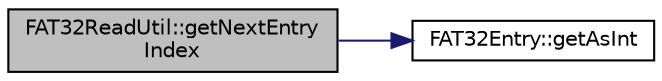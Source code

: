 digraph "FAT32ReadUtil::getNextEntryIndex"
{
  edge [fontname="Helvetica",fontsize="10",labelfontname="Helvetica",labelfontsize="10"];
  node [fontname="Helvetica",fontsize="10",shape=record];
  rankdir="LR";
  Node42 [label="FAT32ReadUtil::getNextEntry\lIndex",height=0.2,width=0.4,color="black", fillcolor="grey75", style="filled", fontcolor="black"];
  Node42 -> Node43 [color="midnightblue",fontsize="10",style="solid",fontname="Helvetica"];
  Node43 [label="FAT32Entry::getAsInt",height=0.2,width=0.4,color="black", fillcolor="white", style="filled",URL="$d2/d32/class_f_a_t32_entry.html#a10b4d28e15407076b69209493fe59ac5"];
}
